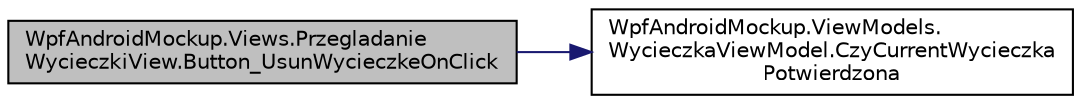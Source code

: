 digraph "WpfAndroidMockup.Views.PrzegladanieWycieczkiView.Button_UsunWycieczkeOnClick"
{
 // INTERACTIVE_SVG=YES
  edge [fontname="Helvetica",fontsize="10",labelfontname="Helvetica",labelfontsize="10"];
  node [fontname="Helvetica",fontsize="10",shape=record];
  rankdir="LR";
  Node12 [label="WpfAndroidMockup.Views.Przegladanie\lWycieczkiView.Button_UsunWycieczkeOnClick",height=0.2,width=0.4,color="black", fillcolor="grey75", style="filled", fontcolor="black"];
  Node12 -> Node13 [color="midnightblue",fontsize="10",style="solid",fontname="Helvetica"];
  Node13 [label="WpfAndroidMockup.ViewModels.\lWycieczkaViewModel.CzyCurrentWycieczka\lPotwierdzona",height=0.2,width=0.4,color="black", fillcolor="white", style="filled",URL="$class_wpf_android_mockup_1_1_view_models_1_1_wycieczka_view_model.html#af919cf65b01437125d2b2afba621e770",tooltip="Sprawcza czy aktualna wycieczka jest potwierdzona "];
}
